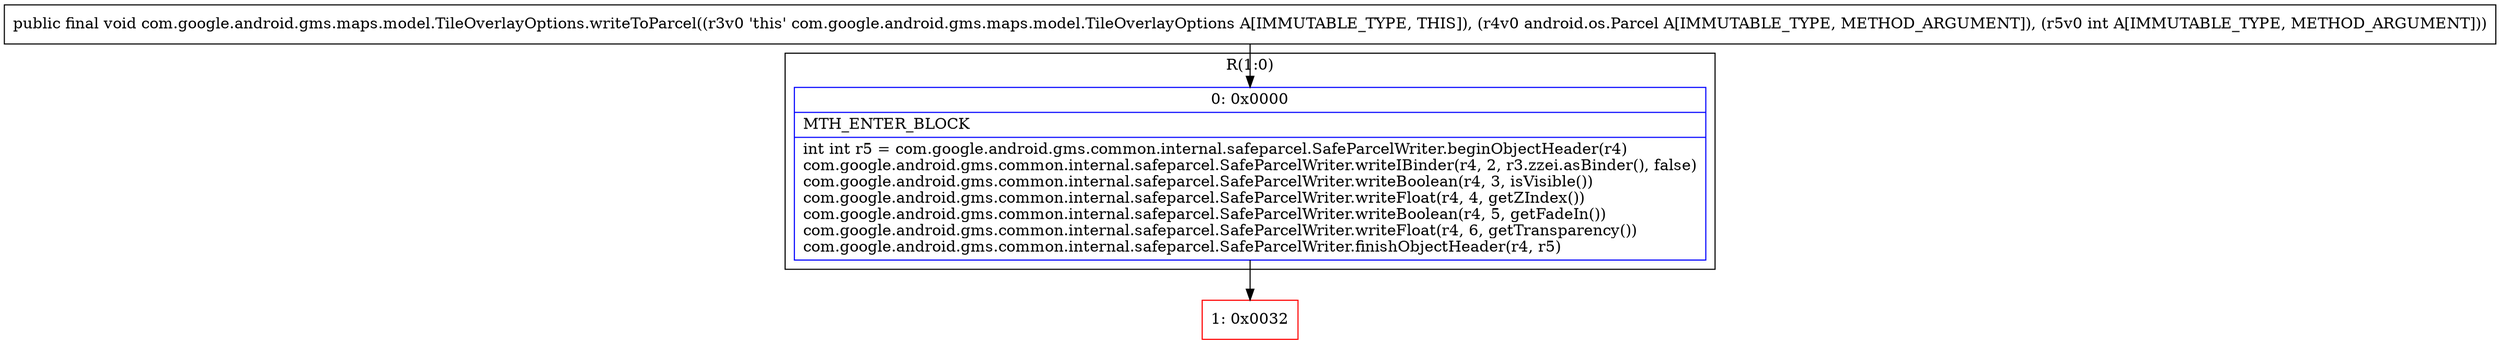 digraph "CFG forcom.google.android.gms.maps.model.TileOverlayOptions.writeToParcel(Landroid\/os\/Parcel;I)V" {
subgraph cluster_Region_1135960454 {
label = "R(1:0)";
node [shape=record,color=blue];
Node_0 [shape=record,label="{0\:\ 0x0000|MTH_ENTER_BLOCK\l|int int r5 = com.google.android.gms.common.internal.safeparcel.SafeParcelWriter.beginObjectHeader(r4)\lcom.google.android.gms.common.internal.safeparcel.SafeParcelWriter.writeIBinder(r4, 2, r3.zzei.asBinder(), false)\lcom.google.android.gms.common.internal.safeparcel.SafeParcelWriter.writeBoolean(r4, 3, isVisible())\lcom.google.android.gms.common.internal.safeparcel.SafeParcelWriter.writeFloat(r4, 4, getZIndex())\lcom.google.android.gms.common.internal.safeparcel.SafeParcelWriter.writeBoolean(r4, 5, getFadeIn())\lcom.google.android.gms.common.internal.safeparcel.SafeParcelWriter.writeFloat(r4, 6, getTransparency())\lcom.google.android.gms.common.internal.safeparcel.SafeParcelWriter.finishObjectHeader(r4, r5)\l}"];
}
Node_1 [shape=record,color=red,label="{1\:\ 0x0032}"];
MethodNode[shape=record,label="{public final void com.google.android.gms.maps.model.TileOverlayOptions.writeToParcel((r3v0 'this' com.google.android.gms.maps.model.TileOverlayOptions A[IMMUTABLE_TYPE, THIS]), (r4v0 android.os.Parcel A[IMMUTABLE_TYPE, METHOD_ARGUMENT]), (r5v0 int A[IMMUTABLE_TYPE, METHOD_ARGUMENT])) }"];
MethodNode -> Node_0;
Node_0 -> Node_1;
}


